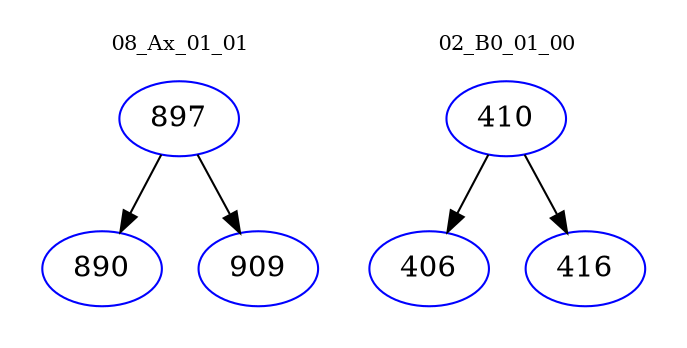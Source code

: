 digraph{
subgraph cluster_0 {
color = white
label = "08_Ax_01_01";
fontsize=10;
T0_897 [label="897", color="blue"]
T0_897 -> T0_890 [color="black"]
T0_890 [label="890", color="blue"]
T0_897 -> T0_909 [color="black"]
T0_909 [label="909", color="blue"]
}
subgraph cluster_1 {
color = white
label = "02_B0_01_00";
fontsize=10;
T1_410 [label="410", color="blue"]
T1_410 -> T1_406 [color="black"]
T1_406 [label="406", color="blue"]
T1_410 -> T1_416 [color="black"]
T1_416 [label="416", color="blue"]
}
}
